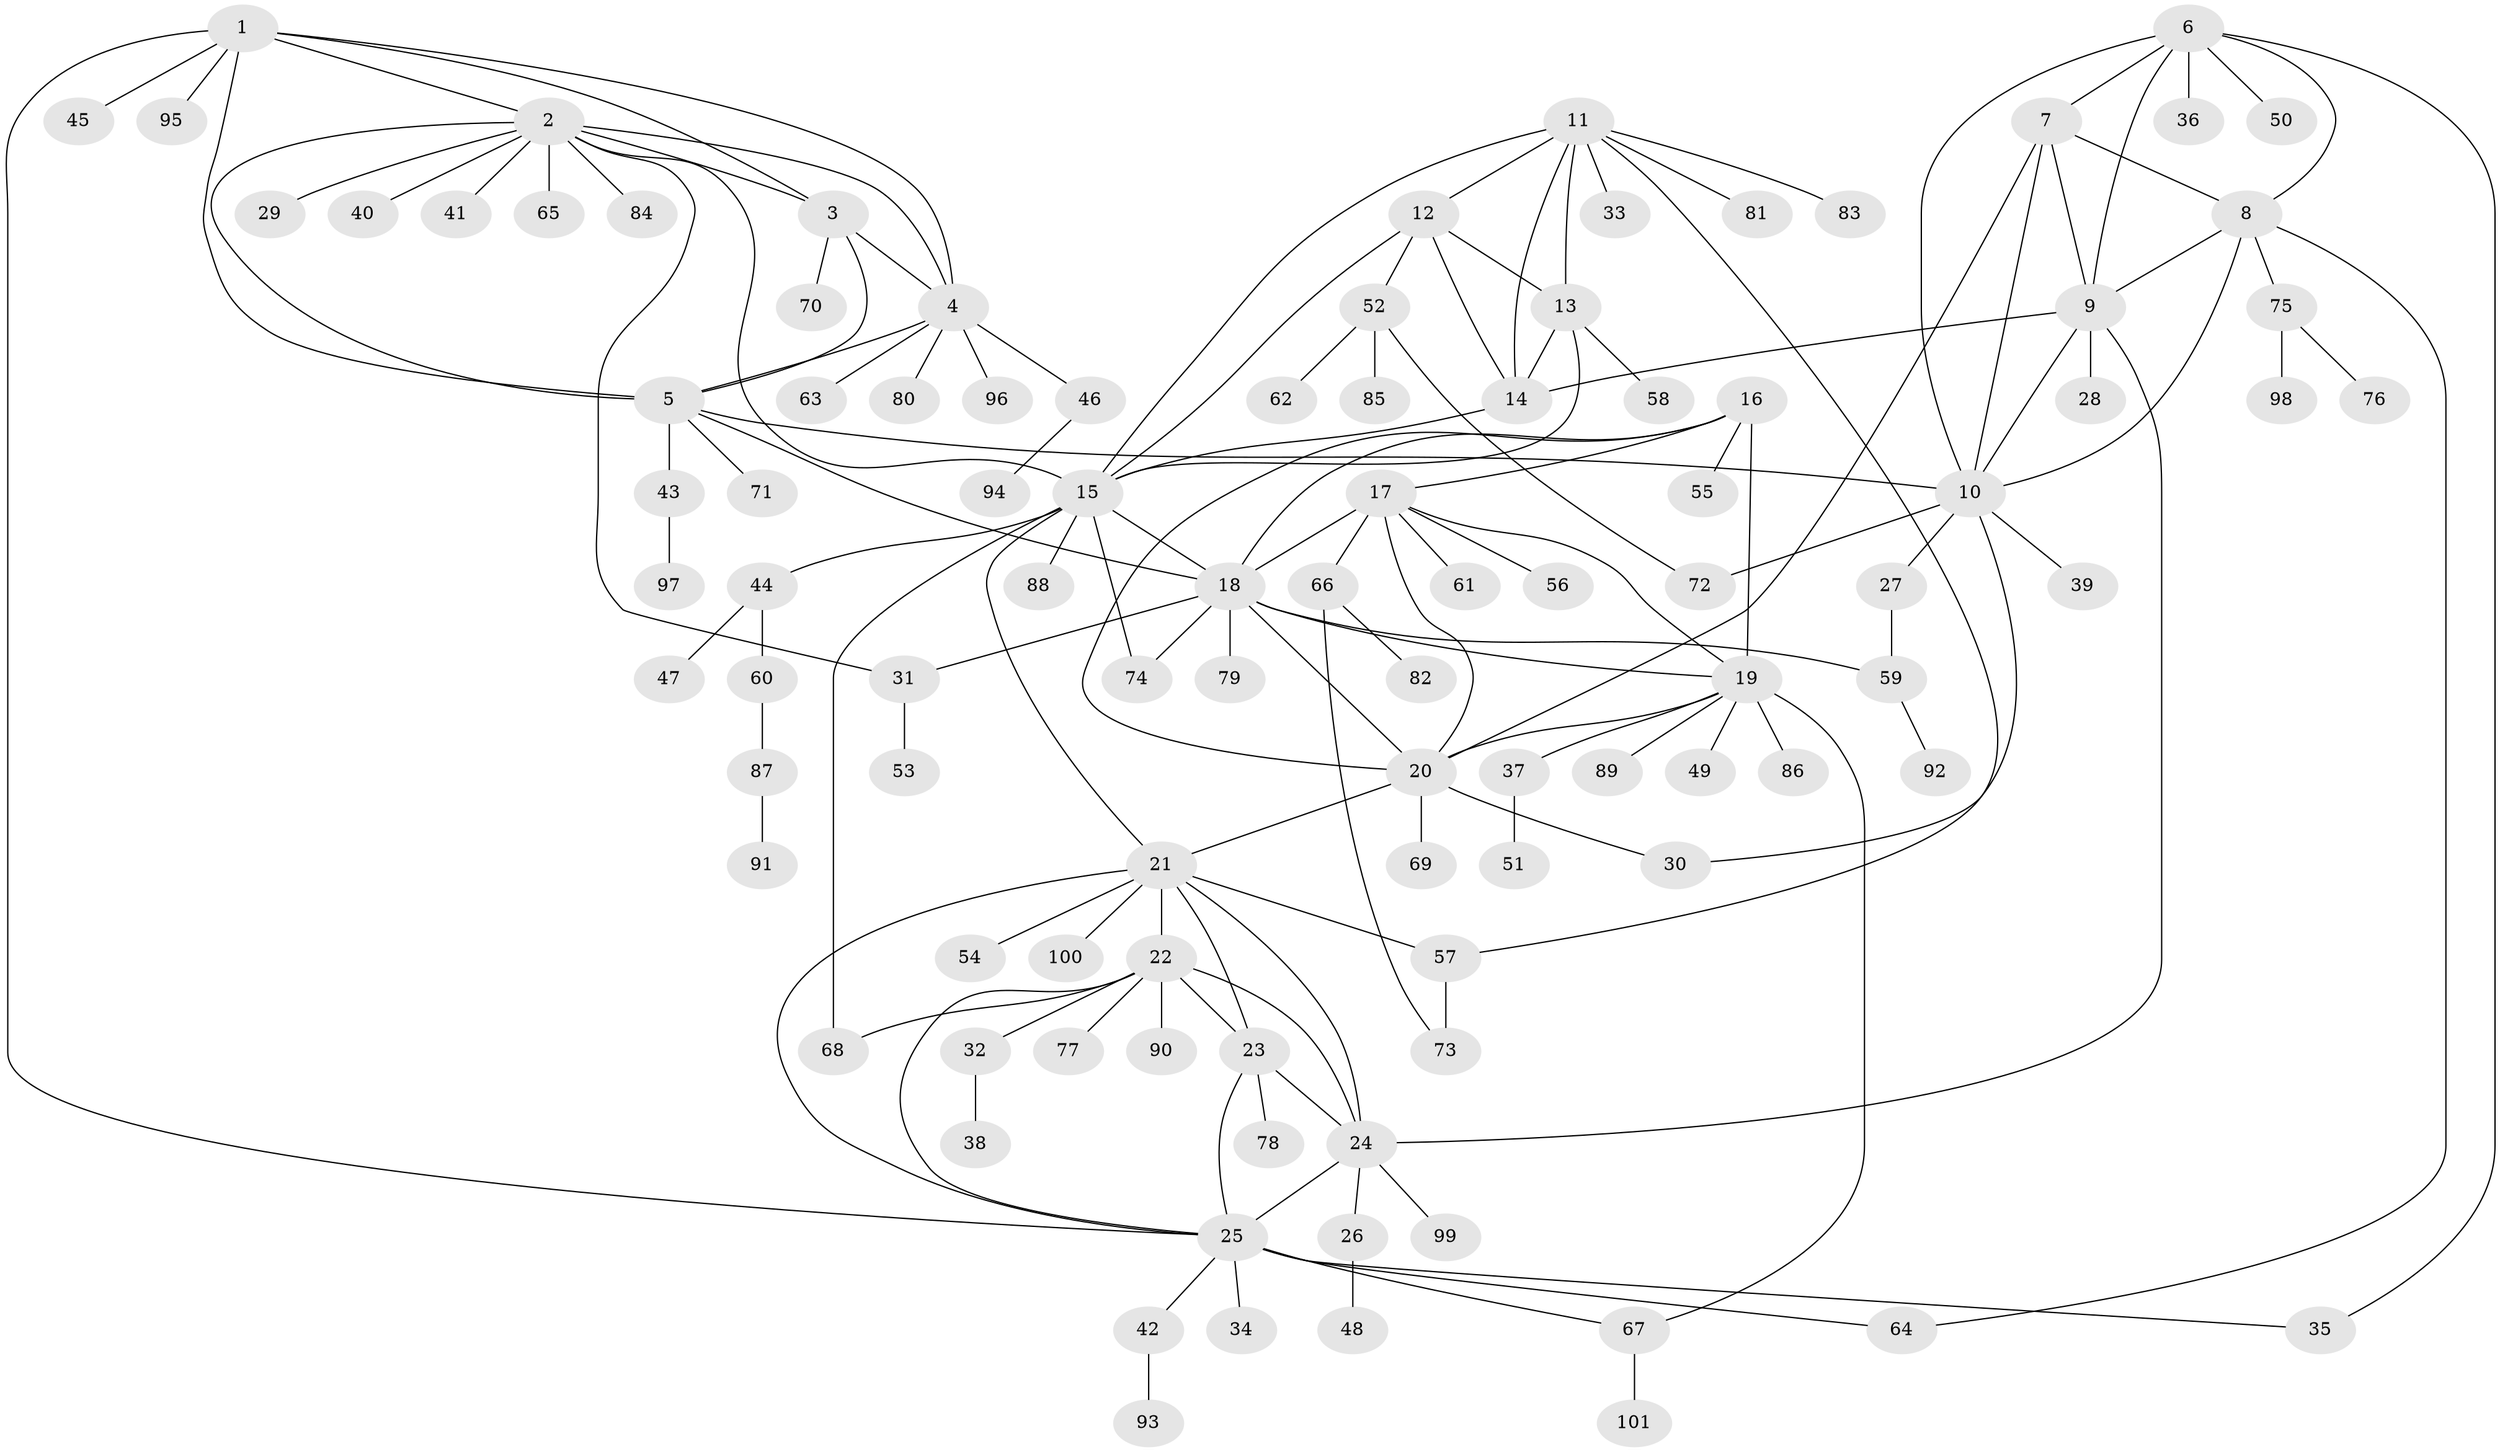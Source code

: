 // Generated by graph-tools (version 1.1) at 2025/16/03/09/25 04:16:08]
// undirected, 101 vertices, 147 edges
graph export_dot {
graph [start="1"]
  node [color=gray90,style=filled];
  1;
  2;
  3;
  4;
  5;
  6;
  7;
  8;
  9;
  10;
  11;
  12;
  13;
  14;
  15;
  16;
  17;
  18;
  19;
  20;
  21;
  22;
  23;
  24;
  25;
  26;
  27;
  28;
  29;
  30;
  31;
  32;
  33;
  34;
  35;
  36;
  37;
  38;
  39;
  40;
  41;
  42;
  43;
  44;
  45;
  46;
  47;
  48;
  49;
  50;
  51;
  52;
  53;
  54;
  55;
  56;
  57;
  58;
  59;
  60;
  61;
  62;
  63;
  64;
  65;
  66;
  67;
  68;
  69;
  70;
  71;
  72;
  73;
  74;
  75;
  76;
  77;
  78;
  79;
  80;
  81;
  82;
  83;
  84;
  85;
  86;
  87;
  88;
  89;
  90;
  91;
  92;
  93;
  94;
  95;
  96;
  97;
  98;
  99;
  100;
  101;
  1 -- 2;
  1 -- 3;
  1 -- 4;
  1 -- 5;
  1 -- 25;
  1 -- 45;
  1 -- 95;
  2 -- 3;
  2 -- 4;
  2 -- 5;
  2 -- 15;
  2 -- 29;
  2 -- 31;
  2 -- 40;
  2 -- 41;
  2 -- 65;
  2 -- 84;
  3 -- 4;
  3 -- 5;
  3 -- 70;
  4 -- 5;
  4 -- 46;
  4 -- 63;
  4 -- 80;
  4 -- 96;
  5 -- 10;
  5 -- 18;
  5 -- 43;
  5 -- 71;
  6 -- 7;
  6 -- 8;
  6 -- 9;
  6 -- 10;
  6 -- 35;
  6 -- 36;
  6 -- 50;
  7 -- 8;
  7 -- 9;
  7 -- 10;
  7 -- 20;
  8 -- 9;
  8 -- 10;
  8 -- 64;
  8 -- 75;
  9 -- 10;
  9 -- 14;
  9 -- 24;
  9 -- 28;
  10 -- 27;
  10 -- 30;
  10 -- 39;
  10 -- 72;
  11 -- 12;
  11 -- 13;
  11 -- 14;
  11 -- 15;
  11 -- 33;
  11 -- 57;
  11 -- 81;
  11 -- 83;
  12 -- 13;
  12 -- 14;
  12 -- 15;
  12 -- 52;
  13 -- 14;
  13 -- 15;
  13 -- 58;
  14 -- 15;
  15 -- 18;
  15 -- 21;
  15 -- 44;
  15 -- 68;
  15 -- 74;
  15 -- 88;
  16 -- 17;
  16 -- 18;
  16 -- 19;
  16 -- 20;
  16 -- 55;
  17 -- 18;
  17 -- 19;
  17 -- 20;
  17 -- 56;
  17 -- 61;
  17 -- 66;
  18 -- 19;
  18 -- 20;
  18 -- 31;
  18 -- 59;
  18 -- 74;
  18 -- 79;
  19 -- 20;
  19 -- 37;
  19 -- 49;
  19 -- 67;
  19 -- 86;
  19 -- 89;
  20 -- 21;
  20 -- 30;
  20 -- 69;
  21 -- 22;
  21 -- 23;
  21 -- 24;
  21 -- 25;
  21 -- 54;
  21 -- 57;
  21 -- 100;
  22 -- 23;
  22 -- 24;
  22 -- 25;
  22 -- 32;
  22 -- 68;
  22 -- 77;
  22 -- 90;
  23 -- 24;
  23 -- 25;
  23 -- 78;
  24 -- 25;
  24 -- 26;
  24 -- 99;
  25 -- 34;
  25 -- 35;
  25 -- 42;
  25 -- 64;
  25 -- 67;
  26 -- 48;
  27 -- 59;
  31 -- 53;
  32 -- 38;
  37 -- 51;
  42 -- 93;
  43 -- 97;
  44 -- 47;
  44 -- 60;
  46 -- 94;
  52 -- 62;
  52 -- 72;
  52 -- 85;
  57 -- 73;
  59 -- 92;
  60 -- 87;
  66 -- 73;
  66 -- 82;
  67 -- 101;
  75 -- 76;
  75 -- 98;
  87 -- 91;
}
